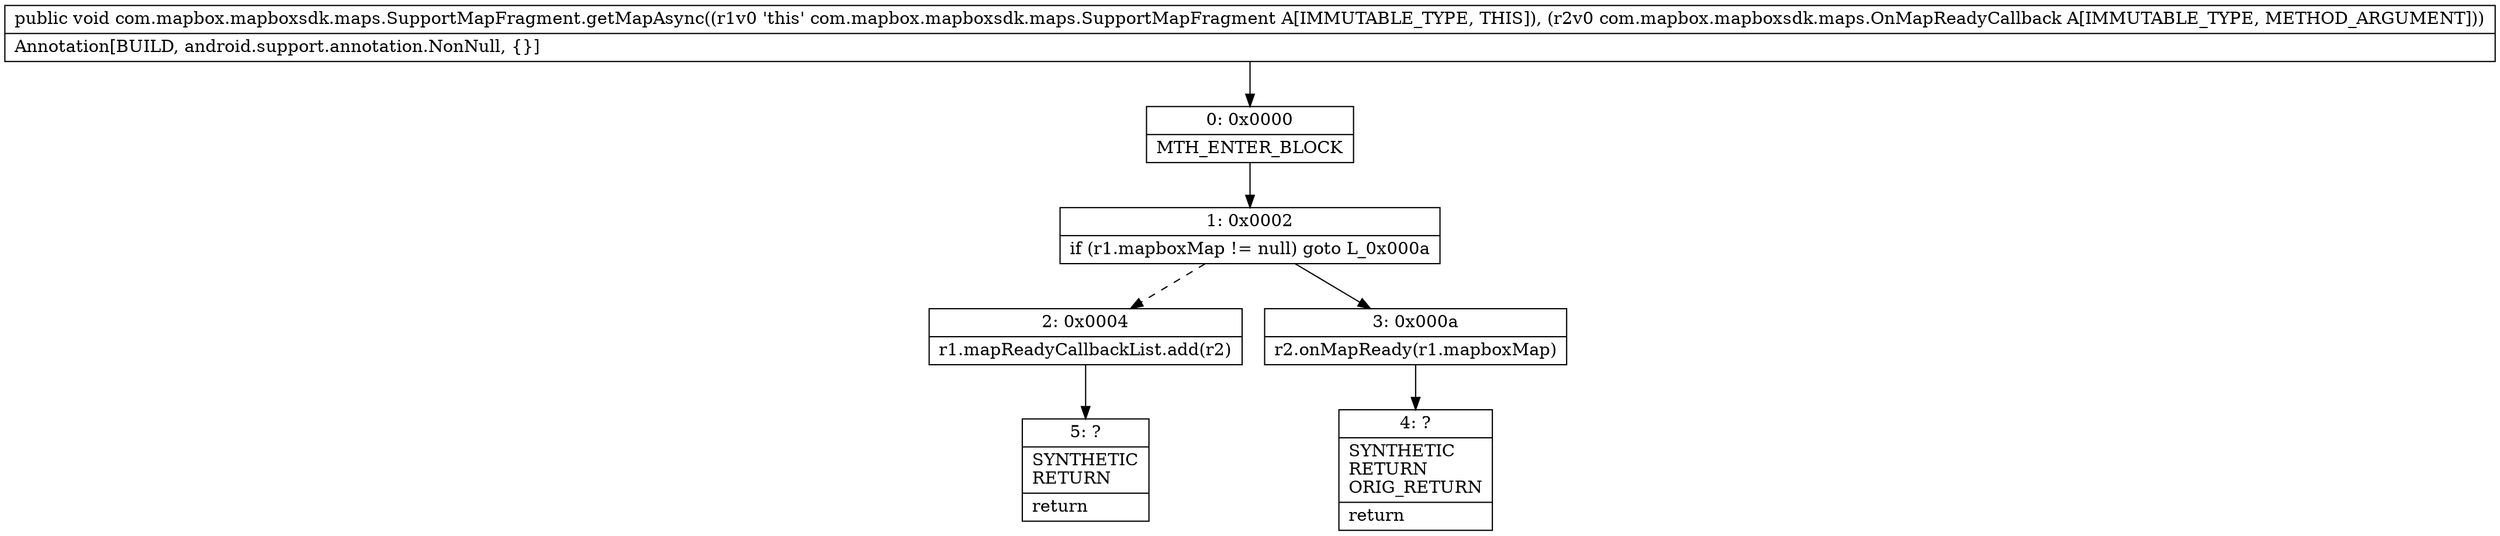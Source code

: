 digraph "CFG forcom.mapbox.mapboxsdk.maps.SupportMapFragment.getMapAsync(Lcom\/mapbox\/mapboxsdk\/maps\/OnMapReadyCallback;)V" {
Node_0 [shape=record,label="{0\:\ 0x0000|MTH_ENTER_BLOCK\l}"];
Node_1 [shape=record,label="{1\:\ 0x0002|if (r1.mapboxMap != null) goto L_0x000a\l}"];
Node_2 [shape=record,label="{2\:\ 0x0004|r1.mapReadyCallbackList.add(r2)\l}"];
Node_3 [shape=record,label="{3\:\ 0x000a|r2.onMapReady(r1.mapboxMap)\l}"];
Node_4 [shape=record,label="{4\:\ ?|SYNTHETIC\lRETURN\lORIG_RETURN\l|return\l}"];
Node_5 [shape=record,label="{5\:\ ?|SYNTHETIC\lRETURN\l|return\l}"];
MethodNode[shape=record,label="{public void com.mapbox.mapboxsdk.maps.SupportMapFragment.getMapAsync((r1v0 'this' com.mapbox.mapboxsdk.maps.SupportMapFragment A[IMMUTABLE_TYPE, THIS]), (r2v0 com.mapbox.mapboxsdk.maps.OnMapReadyCallback A[IMMUTABLE_TYPE, METHOD_ARGUMENT]))  | Annotation[BUILD, android.support.annotation.NonNull, \{\}]\l}"];
MethodNode -> Node_0;
Node_0 -> Node_1;
Node_1 -> Node_2[style=dashed];
Node_1 -> Node_3;
Node_2 -> Node_5;
Node_3 -> Node_4;
}

